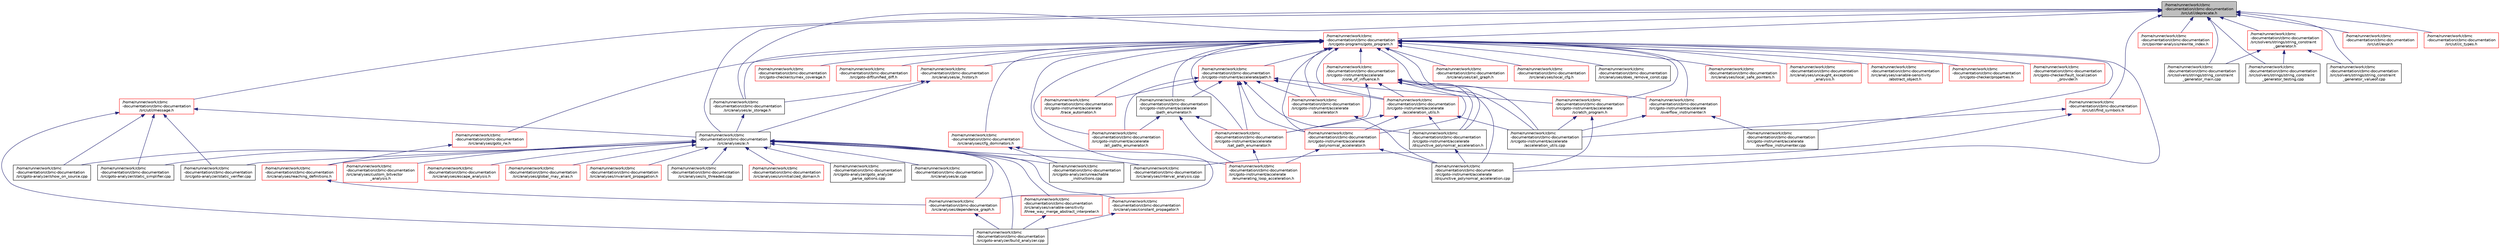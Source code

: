 digraph "/home/runner/work/cbmc-documentation/cbmc-documentation/src/util/deprecate.h"
{
 // LATEX_PDF_SIZE
  bgcolor="transparent";
  edge [fontname="Helvetica",fontsize="10",labelfontname="Helvetica",labelfontsize="10"];
  node [fontname="Helvetica",fontsize="10",shape=record];
  Node1 [label="/home/runner/work/cbmc\l-documentation/cbmc-documentation\l/src/util/deprecate.h",height=0.2,width=0.4,color="black", fillcolor="grey75", style="filled", fontcolor="black",tooltip=" "];
  Node1 -> Node2 [dir="back",color="midnightblue",fontsize="10",style="solid",fontname="Helvetica"];
  Node2 [label="/home/runner/work/cbmc\l-documentation/cbmc-documentation\l/src/analyses/ai.h",height=0.2,width=0.4,color="black",URL="$ai_8h.html",tooltip=" "];
  Node2 -> Node3 [dir="back",color="midnightblue",fontsize="10",style="solid",fontname="Helvetica"];
  Node3 [label="/home/runner/work/cbmc\l-documentation/cbmc-documentation\l/src/analyses/ai.cpp",height=0.2,width=0.4,color="black",URL="$ai_8cpp.html",tooltip=" "];
  Node2 -> Node4 [dir="back",color="midnightblue",fontsize="10",style="solid",fontname="Helvetica"];
  Node4 [label="/home/runner/work/cbmc\l-documentation/cbmc-documentation\l/src/analyses/constant_propagator.h",height=0.2,width=0.4,color="red",URL="$constant__propagator_8h.html",tooltip=" "];
  Node4 -> Node6 [dir="back",color="midnightblue",fontsize="10",style="solid",fontname="Helvetica"];
  Node6 [label="/home/runner/work/cbmc\l-documentation/cbmc-documentation\l/src/goto-analyzer/build_analyzer.cpp",height=0.2,width=0.4,color="black",URL="$build__analyzer_8cpp.html",tooltip=" "];
  Node2 -> Node9 [dir="back",color="midnightblue",fontsize="10",style="solid",fontname="Helvetica"];
  Node9 [label="/home/runner/work/cbmc\l-documentation/cbmc-documentation\l/src/analyses/custom_bitvector\l_analysis.h",height=0.2,width=0.4,color="red",URL="$custom__bitvector__analysis_8h.html",tooltip=" "];
  Node2 -> Node12 [dir="back",color="midnightblue",fontsize="10",style="solid",fontname="Helvetica"];
  Node12 [label="/home/runner/work/cbmc\l-documentation/cbmc-documentation\l/src/analyses/dependence_graph.h",height=0.2,width=0.4,color="red",URL="$dependence__graph_8h.html",tooltip=" "];
  Node12 -> Node6 [dir="back",color="midnightblue",fontsize="10",style="solid",fontname="Helvetica"];
  Node2 -> Node19 [dir="back",color="midnightblue",fontsize="10",style="solid",fontname="Helvetica"];
  Node19 [label="/home/runner/work/cbmc\l-documentation/cbmc-documentation\l/src/analyses/reaching_definitions.h",height=0.2,width=0.4,color="red",URL="$reaching__definitions_8h.html",tooltip=" "];
  Node19 -> Node12 [dir="back",color="midnightblue",fontsize="10",style="solid",fontname="Helvetica"];
  Node2 -> Node21 [dir="back",color="midnightblue",fontsize="10",style="solid",fontname="Helvetica"];
  Node21 [label="/home/runner/work/cbmc\l-documentation/cbmc-documentation\l/src/analyses/escape_analysis.h",height=0.2,width=0.4,color="red",URL="$escape__analysis_8h.html",tooltip=" "];
  Node2 -> Node23 [dir="back",color="midnightblue",fontsize="10",style="solid",fontname="Helvetica"];
  Node23 [label="/home/runner/work/cbmc\l-documentation/cbmc-documentation\l/src/analyses/global_may_alias.h",height=0.2,width=0.4,color="red",URL="$global__may__alias_8h.html",tooltip=" "];
  Node2 -> Node25 [dir="back",color="midnightblue",fontsize="10",style="solid",fontname="Helvetica"];
  Node25 [label="/home/runner/work/cbmc\l-documentation/cbmc-documentation\l/src/analyses/interval_analysis.cpp",height=0.2,width=0.4,color="black",URL="$interval__analysis_8cpp.html",tooltip=" "];
  Node2 -> Node26 [dir="back",color="midnightblue",fontsize="10",style="solid",fontname="Helvetica"];
  Node26 [label="/home/runner/work/cbmc\l-documentation/cbmc-documentation\l/src/analyses/invariant_propagation.h",height=0.2,width=0.4,color="red",URL="$invariant__propagation_8h.html",tooltip=" "];
  Node2 -> Node28 [dir="back",color="midnightblue",fontsize="10",style="solid",fontname="Helvetica"];
  Node28 [label="/home/runner/work/cbmc\l-documentation/cbmc-documentation\l/src/analyses/is_threaded.cpp",height=0.2,width=0.4,color="black",URL="$is__threaded_8cpp.html",tooltip=" "];
  Node2 -> Node29 [dir="back",color="midnightblue",fontsize="10",style="solid",fontname="Helvetica"];
  Node29 [label="/home/runner/work/cbmc\l-documentation/cbmc-documentation\l/src/analyses/uninitialized_domain.h",height=0.2,width=0.4,color="red",URL="$uninitialized__domain_8h.html",tooltip=" "];
  Node2 -> Node32 [dir="back",color="midnightblue",fontsize="10",style="solid",fontname="Helvetica"];
  Node32 [label="/home/runner/work/cbmc\l-documentation/cbmc-documentation\l/src/analyses/variable-sensitivity\l/three_way_merge_abstract_interpreter.h",height=0.2,width=0.4,color="red",URL="$three__way__merge__abstract__interpreter_8h.html",tooltip=" "];
  Node32 -> Node6 [dir="back",color="midnightblue",fontsize="10",style="solid",fontname="Helvetica"];
  Node2 -> Node6 [dir="back",color="midnightblue",fontsize="10",style="solid",fontname="Helvetica"];
  Node2 -> Node36 [dir="back",color="midnightblue",fontsize="10",style="solid",fontname="Helvetica"];
  Node36 [label="/home/runner/work/cbmc\l-documentation/cbmc-documentation\l/src/goto-analyzer/goto_analyzer\l_parse_options.cpp",height=0.2,width=0.4,color="black",URL="$goto__analyzer__parse__options_8cpp.html",tooltip=" "];
  Node2 -> Node37 [dir="back",color="midnightblue",fontsize="10",style="solid",fontname="Helvetica"];
  Node37 [label="/home/runner/work/cbmc\l-documentation/cbmc-documentation\l/src/goto-analyzer/show_on_source.cpp",height=0.2,width=0.4,color="black",URL="$show__on__source_8cpp.html",tooltip=" "];
  Node2 -> Node38 [dir="back",color="midnightblue",fontsize="10",style="solid",fontname="Helvetica"];
  Node38 [label="/home/runner/work/cbmc\l-documentation/cbmc-documentation\l/src/goto-analyzer/static_simplifier.cpp",height=0.2,width=0.4,color="black",URL="$static__simplifier_8cpp.html",tooltip=" "];
  Node2 -> Node39 [dir="back",color="midnightblue",fontsize="10",style="solid",fontname="Helvetica"];
  Node39 [label="/home/runner/work/cbmc\l-documentation/cbmc-documentation\l/src/goto-analyzer/static_verifier.cpp",height=0.2,width=0.4,color="black",URL="$static__verifier_8cpp.html",tooltip=" "];
  Node2 -> Node40 [dir="back",color="midnightblue",fontsize="10",style="solid",fontname="Helvetica"];
  Node40 [label="/home/runner/work/cbmc\l-documentation/cbmc-documentation\l/src/goto-analyzer/unreachable\l_instructions.cpp",height=0.2,width=0.4,color="black",URL="$unreachable__instructions_8cpp.html",tooltip=" "];
  Node1 -> Node41 [dir="back",color="midnightblue",fontsize="10",style="solid",fontname="Helvetica"];
  Node41 [label="/home/runner/work/cbmc\l-documentation/cbmc-documentation\l/src/analyses/ai_storage.h",height=0.2,width=0.4,color="black",URL="$ai__storage_8h.html",tooltip=" "];
  Node41 -> Node2 [dir="back",color="midnightblue",fontsize="10",style="solid",fontname="Helvetica"];
  Node1 -> Node42 [dir="back",color="midnightblue",fontsize="10",style="solid",fontname="Helvetica"];
  Node42 [label="/home/runner/work/cbmc\l-documentation/cbmc-documentation\l/src/goto-programs/goto_program.h",height=0.2,width=0.4,color="red",URL="$goto__program_8h.html",tooltip=" "];
  Node42 -> Node43 [dir="back",color="midnightblue",fontsize="10",style="solid",fontname="Helvetica"];
  Node43 [label="/home/runner/work/cbmc\l-documentation/cbmc-documentation\l/src/analyses/ai_history.h",height=0.2,width=0.4,color="red",URL="$ai__history_8h.html",tooltip=" "];
  Node43 -> Node2 [dir="back",color="midnightblue",fontsize="10",style="solid",fontname="Helvetica"];
  Node43 -> Node41 [dir="back",color="midnightblue",fontsize="10",style="solid",fontname="Helvetica"];
  Node42 -> Node41 [dir="back",color="midnightblue",fontsize="10",style="solid",fontname="Helvetica"];
  Node42 -> Node61 [dir="back",color="midnightblue",fontsize="10",style="solid",fontname="Helvetica"];
  Node61 [label="/home/runner/work/cbmc\l-documentation/cbmc-documentation\l/src/analyses/call_graph.h",height=0.2,width=0.4,color="red",URL="$call__graph_8h.html",tooltip=" "];
  Node42 -> Node71 [dir="back",color="midnightblue",fontsize="10",style="solid",fontname="Helvetica"];
  Node71 [label="/home/runner/work/cbmc\l-documentation/cbmc-documentation\l/src/analyses/cfg_dominators.h",height=0.2,width=0.4,color="red",URL="$cfg__dominators_8h.html",tooltip=" "];
  Node71 -> Node12 [dir="back",color="midnightblue",fontsize="10",style="solid",fontname="Helvetica"];
  Node71 -> Node40 [dir="back",color="midnightblue",fontsize="10",style="solid",fontname="Helvetica"];
  Node42 -> Node117 [dir="back",color="midnightblue",fontsize="10",style="solid",fontname="Helvetica"];
  Node117 [label="/home/runner/work/cbmc\l-documentation/cbmc-documentation\l/src/analyses/local_cfg.h",height=0.2,width=0.4,color="red",URL="$local__cfg_8h.html",tooltip=" "];
  Node42 -> Node124 [dir="back",color="midnightblue",fontsize="10",style="solid",fontname="Helvetica"];
  Node124 [label="/home/runner/work/cbmc\l-documentation/cbmc-documentation\l/src/analyses/goto_rw.h",height=0.2,width=0.4,color="red",URL="$goto__rw_8h.html",tooltip=" "];
  Node124 -> Node19 [dir="back",color="midnightblue",fontsize="10",style="solid",fontname="Helvetica"];
  Node42 -> Node126 [dir="back",color="midnightblue",fontsize="10",style="solid",fontname="Helvetica"];
  Node126 [label="/home/runner/work/cbmc\l-documentation/cbmc-documentation\l/src/analyses/does_remove_const.cpp",height=0.2,width=0.4,color="black",URL="$does__remove__const_8cpp.html",tooltip=" "];
  Node42 -> Node127 [dir="back",color="midnightblue",fontsize="10",style="solid",fontname="Helvetica"];
  Node127 [label="/home/runner/work/cbmc\l-documentation/cbmc-documentation\l/src/analyses/local_safe_pointers.h",height=0.2,width=0.4,color="red",URL="$local__safe__pointers_8h.html",tooltip=" "];
  Node42 -> Node159 [dir="back",color="midnightblue",fontsize="10",style="solid",fontname="Helvetica"];
  Node159 [label="/home/runner/work/cbmc\l-documentation/cbmc-documentation\l/src/analyses/uncaught_exceptions\l_analysis.h",height=0.2,width=0.4,color="red",URL="$uncaught__exceptions__analysis_8h.html",tooltip=" "];
  Node42 -> Node162 [dir="back",color="midnightblue",fontsize="10",style="solid",fontname="Helvetica"];
  Node162 [label="/home/runner/work/cbmc\l-documentation/cbmc-documentation\l/src/analyses/variable-sensitivity\l/abstract_object.h",height=0.2,width=0.4,color="red",URL="$abstract__object_8h.html",tooltip=" "];
  Node42 -> Node207 [dir="back",color="midnightblue",fontsize="10",style="solid",fontname="Helvetica"];
  Node207 [label="/home/runner/work/cbmc\l-documentation/cbmc-documentation\l/src/goto-checker/properties.h",height=0.2,width=0.4,color="red",URL="$properties_8h.html",tooltip=" "];
  Node42 -> Node232 [dir="back",color="midnightblue",fontsize="10",style="solid",fontname="Helvetica"];
  Node232 [label="/home/runner/work/cbmc\l-documentation/cbmc-documentation\l/src/goto-checker/fault_localization\l_provider.h",height=0.2,width=0.4,color="red",URL="$fault__localization__provider_8h.html",tooltip=" "];
  Node42 -> Node235 [dir="back",color="midnightblue",fontsize="10",style="solid",fontname="Helvetica"];
  Node235 [label="/home/runner/work/cbmc\l-documentation/cbmc-documentation\l/src/goto-checker/symex_coverage.h",height=0.2,width=0.4,color="red",URL="$symex__coverage_8h.html",tooltip=" "];
  Node42 -> Node242 [dir="back",color="midnightblue",fontsize="10",style="solid",fontname="Helvetica"];
  Node242 [label="/home/runner/work/cbmc\l-documentation/cbmc-documentation\l/src/goto-diff/unified_diff.h",height=0.2,width=0.4,color="red",URL="$unified__diff_8h.html",tooltip=" "];
  Node42 -> Node246 [dir="back",color="midnightblue",fontsize="10",style="solid",fontname="Helvetica"];
  Node246 [label="/home/runner/work/cbmc\l-documentation/cbmc-documentation\l/src/goto-instrument/accelerate/path.h",height=0.2,width=0.4,color="red",URL="$path_8h.html",tooltip=" "];
  Node246 -> Node247 [dir="back",color="midnightblue",fontsize="10",style="solid",fontname="Helvetica"];
  Node247 [label="/home/runner/work/cbmc\l-documentation/cbmc-documentation\l/src/goto-instrument/accelerate\l/trace_automaton.h",height=0.2,width=0.4,color="red",URL="$trace__automaton_8h.html",tooltip=" "];
  Node246 -> Node77 [dir="back",color="midnightblue",fontsize="10",style="solid",fontname="Helvetica"];
  Node77 [label="/home/runner/work/cbmc\l-documentation/cbmc-documentation\l/src/goto-instrument/accelerate\l/acceleration_utils.h",height=0.2,width=0.4,color="red",URL="$acceleration__utils_8h.html",tooltip=" "];
  Node77 -> Node78 [dir="back",color="midnightblue",fontsize="10",style="solid",fontname="Helvetica"];
  Node78 [label="/home/runner/work/cbmc\l-documentation/cbmc-documentation\l/src/goto-instrument/accelerate\l/polynomial_accelerator.h",height=0.2,width=0.4,color="red",URL="$polynomial__accelerator_8h.html",tooltip=" "];
  Node78 -> Node79 [dir="back",color="midnightblue",fontsize="10",style="solid",fontname="Helvetica"];
  Node79 [label="/home/runner/work/cbmc\l-documentation/cbmc-documentation\l/src/goto-instrument/accelerate\l/enumerating_loop_acceleration.h",height=0.2,width=0.4,color="red",URL="$enumerating__loop__acceleration_8h.html",tooltip=" "];
  Node78 -> Node81 [dir="back",color="midnightblue",fontsize="10",style="solid",fontname="Helvetica"];
  Node81 [label="/home/runner/work/cbmc\l-documentation/cbmc-documentation\l/src/goto-instrument/accelerate\l/disjunctive_polynomial_acceleration.cpp",height=0.2,width=0.4,color="black",URL="$disjunctive__polynomial__acceleration_8cpp.html",tooltip=" "];
  Node77 -> Node83 [dir="back",color="midnightblue",fontsize="10",style="solid",fontname="Helvetica"];
  Node83 [label="/home/runner/work/cbmc\l-documentation/cbmc-documentation\l/src/goto-instrument/accelerate\l/sat_path_enumerator.h",height=0.2,width=0.4,color="red",URL="$sat__path__enumerator_8h.html",tooltip=" "];
  Node83 -> Node79 [dir="back",color="midnightblue",fontsize="10",style="solid",fontname="Helvetica"];
  Node77 -> Node85 [dir="back",color="midnightblue",fontsize="10",style="solid",fontname="Helvetica"];
  Node85 [label="/home/runner/work/cbmc\l-documentation/cbmc-documentation\l/src/goto-instrument/accelerate\l/acceleration_utils.cpp",height=0.2,width=0.4,color="black",URL="$acceleration__utils_8cpp.html",tooltip=" "];
  Node77 -> Node86 [dir="back",color="midnightblue",fontsize="10",style="solid",fontname="Helvetica"];
  Node86 [label="/home/runner/work/cbmc\l-documentation/cbmc-documentation\l/src/goto-instrument/accelerate\l/disjunctive_polynomial_acceleration.h",height=0.2,width=0.4,color="black",URL="$disjunctive__polynomial__acceleration_8h.html",tooltip=" "];
  Node86 -> Node81 [dir="back",color="midnightblue",fontsize="10",style="solid",fontname="Helvetica"];
  Node246 -> Node87 [dir="back",color="midnightblue",fontsize="10",style="solid",fontname="Helvetica"];
  Node87 [label="/home/runner/work/cbmc\l-documentation/cbmc-documentation\l/src/goto-instrument/accelerate\l/accelerator.h",height=0.2,width=0.4,color="red",URL="$accelerator_8h.html",tooltip=" "];
  Node87 -> Node81 [dir="back",color="midnightblue",fontsize="10",style="solid",fontname="Helvetica"];
  Node246 -> Node78 [dir="back",color="midnightblue",fontsize="10",style="solid",fontname="Helvetica"];
  Node246 -> Node88 [dir="back",color="midnightblue",fontsize="10",style="solid",fontname="Helvetica"];
  Node88 [label="/home/runner/work/cbmc\l-documentation/cbmc-documentation\l/src/goto-instrument/accelerate\l/path_enumerator.h",height=0.2,width=0.4,color="black",URL="$path__enumerator_8h.html",tooltip=" "];
  Node88 -> Node79 [dir="back",color="midnightblue",fontsize="10",style="solid",fontname="Helvetica"];
  Node88 -> Node83 [dir="back",color="midnightblue",fontsize="10",style="solid",fontname="Helvetica"];
  Node88 -> Node89 [dir="back",color="midnightblue",fontsize="10",style="solid",fontname="Helvetica"];
  Node89 [label="/home/runner/work/cbmc\l-documentation/cbmc-documentation\l/src/goto-instrument/accelerate\l/all_paths_enumerator.h",height=0.2,width=0.4,color="red",URL="$all__paths__enumerator_8h.html",tooltip=" "];
  Node246 -> Node83 [dir="back",color="midnightblue",fontsize="10",style="solid",fontname="Helvetica"];
  Node246 -> Node148 [dir="back",color="midnightblue",fontsize="10",style="solid",fontname="Helvetica"];
  Node148 [label="/home/runner/work/cbmc\l-documentation/cbmc-documentation\l/src/goto-instrument/accelerate\l/scratch_program.h",height=0.2,width=0.4,color="red",URL="$scratch__program_8h.html",tooltip=" "];
  Node148 -> Node85 [dir="back",color="midnightblue",fontsize="10",style="solid",fontname="Helvetica"];
  Node148 -> Node81 [dir="back",color="midnightblue",fontsize="10",style="solid",fontname="Helvetica"];
  Node246 -> Node89 [dir="back",color="midnightblue",fontsize="10",style="solid",fontname="Helvetica"];
  Node246 -> Node86 [dir="back",color="midnightblue",fontsize="10",style="solid",fontname="Helvetica"];
  Node42 -> Node247 [dir="back",color="midnightblue",fontsize="10",style="solid",fontname="Helvetica"];
  Node42 -> Node77 [dir="back",color="midnightblue",fontsize="10",style="solid",fontname="Helvetica"];
  Node42 -> Node251 [dir="back",color="midnightblue",fontsize="10",style="solid",fontname="Helvetica"];
  Node251 [label="/home/runner/work/cbmc\l-documentation/cbmc-documentation\l/src/goto-instrument/accelerate\l/cone_of_influence.h",height=0.2,width=0.4,color="red",URL="$cone__of__influence_8h.html",tooltip=" "];
  Node251 -> Node77 [dir="back",color="midnightblue",fontsize="10",style="solid",fontname="Helvetica"];
  Node251 -> Node78 [dir="back",color="midnightblue",fontsize="10",style="solid",fontname="Helvetica"];
  Node251 -> Node83 [dir="back",color="midnightblue",fontsize="10",style="solid",fontname="Helvetica"];
  Node251 -> Node252 [dir="back",color="midnightblue",fontsize="10",style="solid",fontname="Helvetica"];
  Node252 [label="/home/runner/work/cbmc\l-documentation/cbmc-documentation\l/src/goto-instrument/accelerate\l/overflow_instrumenter.h",height=0.2,width=0.4,color="red",URL="$overflow__instrumenter_8h.html",tooltip=" "];
  Node252 -> Node85 [dir="back",color="midnightblue",fontsize="10",style="solid",fontname="Helvetica"];
  Node252 -> Node253 [dir="back",color="midnightblue",fontsize="10",style="solid",fontname="Helvetica"];
  Node253 [label="/home/runner/work/cbmc\l-documentation/cbmc-documentation\l/src/goto-instrument/accelerate\l/overflow_instrumenter.cpp",height=0.2,width=0.4,color="black",URL="$overflow__instrumenter_8cpp.html",tooltip=" "];
  Node251 -> Node85 [dir="back",color="midnightblue",fontsize="10",style="solid",fontname="Helvetica"];
  Node251 -> Node86 [dir="back",color="midnightblue",fontsize="10",style="solid",fontname="Helvetica"];
  Node251 -> Node81 [dir="back",color="midnightblue",fontsize="10",style="solid",fontname="Helvetica"];
  Node42 -> Node87 [dir="back",color="midnightblue",fontsize="10",style="solid",fontname="Helvetica"];
  Node42 -> Node79 [dir="back",color="midnightblue",fontsize="10",style="solid",fontname="Helvetica"];
  Node42 -> Node78 [dir="back",color="midnightblue",fontsize="10",style="solid",fontname="Helvetica"];
  Node42 -> Node88 [dir="back",color="midnightblue",fontsize="10",style="solid",fontname="Helvetica"];
  Node42 -> Node83 [dir="back",color="midnightblue",fontsize="10",style="solid",fontname="Helvetica"];
  Node42 -> Node252 [dir="back",color="midnightblue",fontsize="10",style="solid",fontname="Helvetica"];
  Node42 -> Node148 [dir="back",color="midnightblue",fontsize="10",style="solid",fontname="Helvetica"];
  Node42 -> Node85 [dir="back",color="midnightblue",fontsize="10",style="solid",fontname="Helvetica"];
  Node42 -> Node89 [dir="back",color="midnightblue",fontsize="10",style="solid",fontname="Helvetica"];
  Node42 -> Node86 [dir="back",color="midnightblue",fontsize="10",style="solid",fontname="Helvetica"];
  Node42 -> Node81 [dir="back",color="midnightblue",fontsize="10",style="solid",fontname="Helvetica"];
  Node42 -> Node253 [dir="back",color="midnightblue",fontsize="10",style="solid",fontname="Helvetica"];
  Node1 -> Node540 [dir="back",color="midnightblue",fontsize="10",style="solid",fontname="Helvetica"];
  Node540 [label="/home/runner/work/cbmc\l-documentation/cbmc-documentation\l/src/pointer-analysis/rewrite_index.h",height=0.2,width=0.4,color="red",URL="$rewrite__index_8h.html",tooltip=" "];
  Node1 -> Node542 [dir="back",color="midnightblue",fontsize="10",style="solid",fontname="Helvetica"];
  Node542 [label="/home/runner/work/cbmc\l-documentation/cbmc-documentation\l/src/solvers/strings/string_constraint\l_generator.h",height=0.2,width=0.4,color="red",URL="$string__constraint__generator_8h.html",tooltip=" "];
  Node542 -> Node560 [dir="back",color="midnightblue",fontsize="10",style="solid",fontname="Helvetica"];
  Node560 [label="/home/runner/work/cbmc\l-documentation/cbmc-documentation\l/src/solvers/strings/string_constraint\l_generator_main.cpp",height=0.2,width=0.4,color="black",URL="$string__constraint__generator__main_8cpp.html",tooltip=" "];
  Node542 -> Node561 [dir="back",color="midnightblue",fontsize="10",style="solid",fontname="Helvetica"];
  Node561 [label="/home/runner/work/cbmc\l-documentation/cbmc-documentation\l/src/solvers/strings/string_constraint\l_generator_testing.cpp",height=0.2,width=0.4,color="black",URL="$string__constraint__generator__testing_8cpp.html",tooltip=" "];
  Node542 -> Node563 [dir="back",color="midnightblue",fontsize="10",style="solid",fontname="Helvetica"];
  Node563 [label="/home/runner/work/cbmc\l-documentation/cbmc-documentation\l/src/solvers/strings/string_constraint\l_generator_valueof.cpp",height=0.2,width=0.4,color="black",URL="$string__constraint__generator__valueof_8cpp.html",tooltip=" "];
  Node1 -> Node560 [dir="back",color="midnightblue",fontsize="10",style="solid",fontname="Helvetica"];
  Node1 -> Node561 [dir="back",color="midnightblue",fontsize="10",style="solid",fontname="Helvetica"];
  Node1 -> Node563 [dir="back",color="midnightblue",fontsize="10",style="solid",fontname="Helvetica"];
  Node1 -> Node564 [dir="back",color="midnightblue",fontsize="10",style="solid",fontname="Helvetica"];
  Node564 [label="/home/runner/work/cbmc\l-documentation/cbmc-documentation\l/src/util/expr.h",height=0.2,width=0.4,color="red",URL="$expr_8h.html",tooltip=" "];
  Node1 -> Node926 [dir="back",color="midnightblue",fontsize="10",style="solid",fontname="Helvetica"];
  Node926 [label="/home/runner/work/cbmc\l-documentation/cbmc-documentation\l/src/util/c_types.h",height=0.2,width=0.4,color="red",URL="$c__types_8h.html",tooltip=" "];
  Node1 -> Node1094 [dir="back",color="midnightblue",fontsize="10",style="solid",fontname="Helvetica"];
  Node1094 [label="/home/runner/work/cbmc\l-documentation/cbmc-documentation\l/src/util/message.h",height=0.2,width=0.4,color="red",URL="$src_2util_2message_8h.html",tooltip=" "];
  Node1094 -> Node2 [dir="back",color="midnightblue",fontsize="10",style="solid",fontname="Helvetica"];
  Node1094 -> Node6 [dir="back",color="midnightblue",fontsize="10",style="solid",fontname="Helvetica"];
  Node1094 -> Node37 [dir="back",color="midnightblue",fontsize="10",style="solid",fontname="Helvetica"];
  Node1094 -> Node38 [dir="back",color="midnightblue",fontsize="10",style="solid",fontname="Helvetica"];
  Node1094 -> Node39 [dir="back",color="midnightblue",fontsize="10",style="solid",fontname="Helvetica"];
  Node1 -> Node1201 [dir="back",color="midnightblue",fontsize="10",style="solid",fontname="Helvetica"];
  Node1201 [label="/home/runner/work/cbmc\l-documentation/cbmc-documentation\l/src/util/find_symbols.h",height=0.2,width=0.4,color="red",URL="$find__symbols_8h.html",tooltip=" "];
  Node1201 -> Node25 [dir="back",color="midnightblue",fontsize="10",style="solid",fontname="Helvetica"];
  Node1201 -> Node85 [dir="back",color="midnightblue",fontsize="10",style="solid",fontname="Helvetica"];
}
